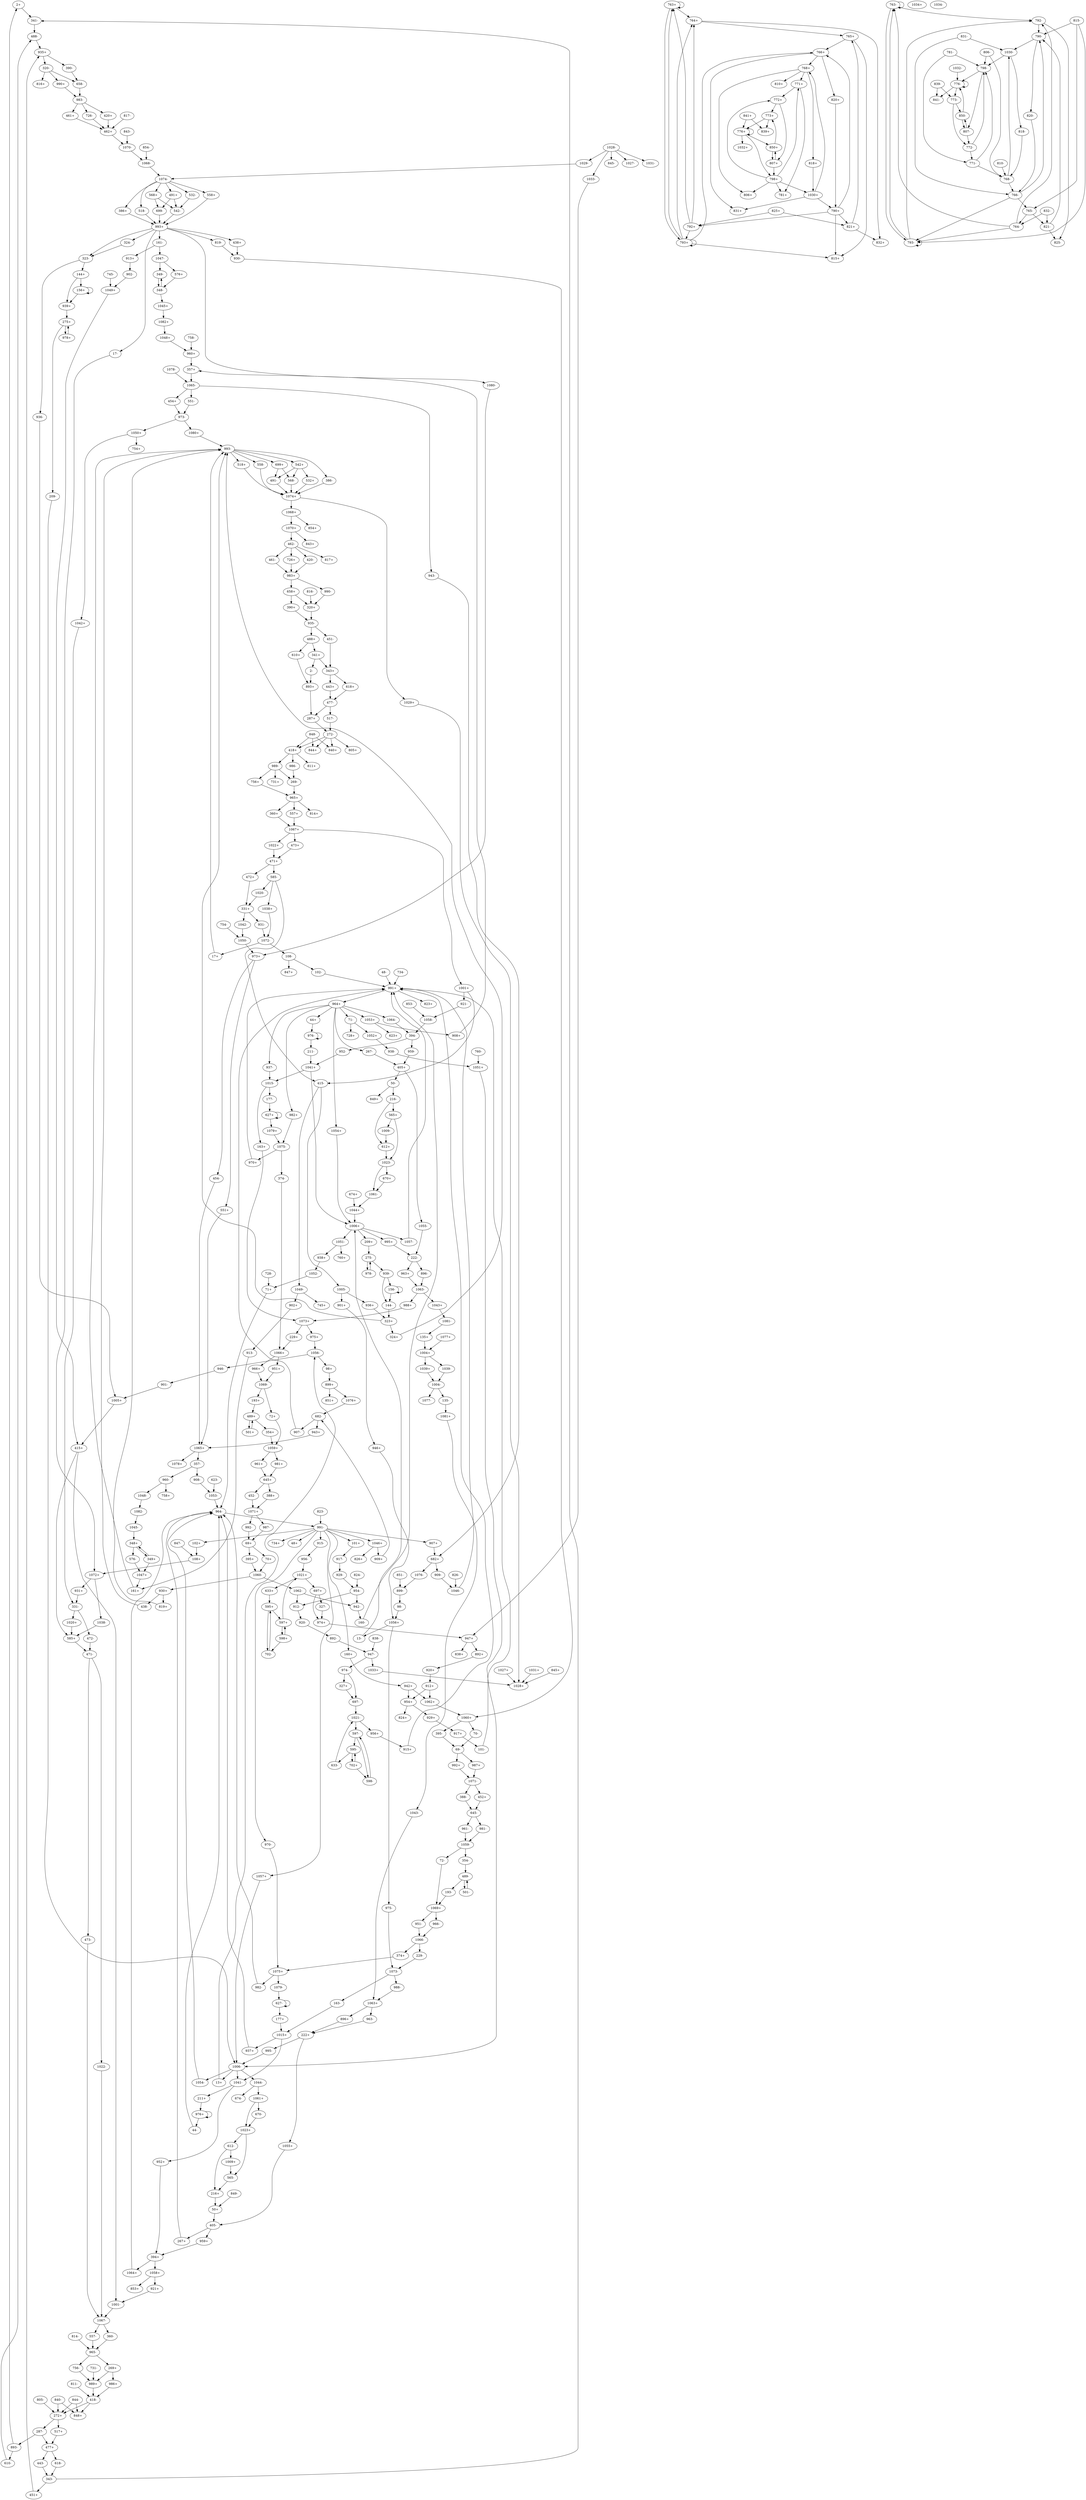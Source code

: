 digraph adj {
graph [k=96]
edge [d=-95]
"2+" [l=181 C=6617]
"2-" [l=181 C=6617]
"13+" [l=51885 C=1947701]
"13-" [l=51885 C=1947701]
"17+" [l=4302 C=157137]
"17-" [l=4302 C=157137]
"44+" [l=90139 C=2617283]
"44-" [l=90139 C=2617283]
"48+" [l=26106 C=727720]
"48-" [l=26106 C=727720]
"50+" [l=53007 C=1895568]
"50-" [l=53007 C=1895568]
"69+" [l=132 C=2029]
"69-" [l=132 C=2029]
"70+" [l=528 C=12772]
"70-" [l=528 C=12772]
"71+" [l=38166 C=1436063]
"71-" [l=38166 C=1436063]
"72+" [l=11473 C=368648]
"72-" [l=11473 C=368648]
"98+" [l=5160 C=167216]
"98-" [l=5160 C=167216]
"101+" [l=48884 C=1375836]
"101-" [l=48884 C=1375836]
"102+" [l=34471 C=1305440]
"102-" [l=34471 C=1305440]
"108+" [l=1276 C=48092]
"108-" [l=1276 C=48092]
"135+" [l=9150 C=266546]
"135-" [l=9150 C=266546]
"144+" [l=22200 C=800492]
"144-" [l=22200 C=800492]
"156+" [l=1881 C=69302]
"156-" [l=1881 C=69302]
"160+" [l=13412 C=392368]
"160-" [l=13412 C=392368]
"161+" [l=350 C=19166]
"161-" [l=350 C=19166]
"163+" [l=44864 C=1356671]
"163-" [l=44864 C=1356671]
"177+" [l=41532 C=1386006]
"177-" [l=41532 C=1386006]
"193+" [l=9313 C=338063]
"193-" [l=9313 C=338063]
"209+" [l=14202 C=516423]
"209-" [l=14202 C=516423]
"211+" [l=39254 C=1182845]
"211-" [l=39254 C=1182845]
"216+" [l=2477 C=88643]
"216-" [l=2477 C=88643]
"222+" [l=165 C=3057]
"222-" [l=165 C=3057]
"229+" [l=2241 C=73185]
"229-" [l=2241 C=73185]
"267+" [l=2547 C=73645]
"267-" [l=2547 C=73645]
"269+" [l=168 C=18448]
"269-" [l=168 C=18448]
"272+" [l=286 C=46418]
"272-" [l=286 C=46418]
"275+" [l=131 C=3288]
"275-" [l=131 C=3288]
"287+" [l=134 C=7957]
"287-" [l=134 C=7957]
"320+" [l=156 C=14797]
"320-" [l=156 C=14797]
"323+" [l=143 C=3876]
"323-" [l=143 C=3876]
"324+" [l=307 C=9463]
"324-" [l=307 C=9463]
"327+" [l=392 C=5532]
"327-" [l=392 C=5532]
"331+" [l=107 C=1008]
"331-" [l=107 C=1008]
"341+" [l=195 C=11542]
"341-" [l=195 C=11542]
"343+" [l=239 C=14252]
"343-" [l=239 C=14252]
"348+" [l=155 C=3600]
"348-" [l=155 C=3600]
"349+" [l=250 C=4128]
"349-" [l=250 C=4128]
"354+" [l=5063 C=165222]
"354-" [l=5063 C=165222]
"357+" [l=212 C=8329]
"357-" [l=212 C=8329]
"360+" [l=191 C=23078]
"360-" [l=191 C=23078]
"374+" [l=2644 C=95250]
"374-" [l=2644 C=95250]
"386+" [l=246 C=5491]
"386-" [l=246 C=5491]
"388+" [l=1997 C=56974]
"388-" [l=1997 C=56974]
"390+" [l=303 C=6026]
"390-" [l=303 C=6026]
"394+" [l=308 C=17489]
"394-" [l=308 C=17489]
"395+" [l=477 C=11457]
"395-" [l=477 C=11457]
"405+" [l=284 C=10400]
"405-" [l=284 C=10400]
"415+" [l=145 C=5037]
"415-" [l=145 C=5037]
"418+" [l=219 C=26355]
"418-" [l=219 C=26355]
"420+" [l=202 C=12623]
"420-" [l=202 C=12623]
"438+" [l=191 C=3357]
"438-" [l=191 C=3357]
"443+" [l=280 C=15753]
"443-" [l=280 C=15753]
"451+" [l=342 C=19946]
"451-" [l=342 C=19946]
"452+" [l=1106 C=33363]
"452-" [l=1106 C=33363]
"454+" [l=191 C=3642]
"454-" [l=191 C=3642]
"461+" [l=191 C=15406]
"461-" [l=191 C=15406]
"462+" [l=176 C=18499]
"462-" [l=176 C=18499]
"471+" [l=152 C=9434]
"471-" [l=152 C=9434]
"472+" [l=281 C=5447]
"472-" [l=281 C=5447]
"473+" [l=191 C=14977]
"473-" [l=191 C=14977]
"477+" [l=131 C=3671]
"477-" [l=131 C=3671]
"488+" [l=231 C=25290]
"488-" [l=231 C=25290]
"489+" [l=193 C=6011]
"489-" [l=193 C=6011]
"491+" [l=164 C=4144]
"491-" [l=164 C=4144]
"501+" [l=183 C=1664]
"501-" [l=183 C=1664]
"517+" [l=195 C=3477]
"517-" [l=195 C=3477]
"518+" [l=344 C=11056]
"518-" [l=344 C=11056]
"532+" [l=190 C=4565]
"532-" [l=190 C=4565]
"542+" [l=176 C=5882]
"542-" [l=176 C=5882]
"551+" [l=191 C=2925]
"551-" [l=191 C=2925]
"557+" [l=191 C=9326]
"557-" [l=191 C=9326]
"558+" [l=326 C=16362]
"558-" [l=326 C=16362]
"565+" [l=216 C=4342]
"565-" [l=216 C=4342]
"568+" [l=176 C=3745]
"568-" [l=176 C=3745]
"576+" [l=256 C=5246]
"576-" [l=256 C=5246]
"585+" [l=161 C=10418]
"585-" [l=161 C=10418]
"595+" [l=103 C=252]
"595-" [l=103 C=252]
"597+" [l=104 C=248]
"597-" [l=104 C=248]
"598+" [l=260 C=2143]
"598-" [l=260 C=2143]
"610+" [l=281 C=14896]
"610-" [l=281 C=14896]
"612+" [l=212 C=4029]
"612-" [l=212 C=4029]
"618+" [l=278 C=6241]
"618-" [l=278 C=6241]
"623+" [l=131 C=142]
"623-" [l=131 C=142]
"627+" [l=203 C=6126]
"627-" [l=203 C=6126]
"633+" [l=189 C=1446]
"633-" [l=189 C=1446]
"645+" [l=152 C=2572]
"645-" [l=152 C=2572]
"658+" [l=189 C=6440]
"658-" [l=189 C=6440]
"670+" [l=246 C=3976]
"670-" [l=246 C=3976]
"674+" [l=163 C=248]
"674-" [l=163 C=248]
"682+" [l=137 C=2319]
"682-" [l=137 C=2319]
"697+" [l=216 C=2537]
"697-" [l=216 C=2537]
"699+" [l=176 C=668]
"699-" [l=176 C=668]
"702+" [l=260 C=2694]
"702-" [l=260 C=2694]
"726+" [l=191 C=288]
"726-" [l=191 C=288]
"728+" [l=155 C=409]
"728-" [l=155 C=409]
"731+" [l=125 C=143]
"731-" [l=125 C=143]
"734+" [l=117 C=53]
"734-" [l=117 C=53]
"745+" [l=126 C=66]
"745-" [l=126 C=66]
"754+" [l=196 C=380]
"754-" [l=196 C=380]
"756+" [l=191 C=546]
"756-" [l=191 C=546]
"758+" [l=147 C=223]
"758-" [l=147 C=223]
"760+" [l=128 C=136]
"760-" [l=128 C=136]
"763+" [l=96 C=255]
"763-" [l=96 C=255]
"764+" [l=96 C=255]
"764-" [l=96 C=255]
"765+" [l=96 C=255]
"765-" [l=96 C=255]
"766+" [l=96 C=255]
"766-" [l=96 C=255]
"768+" [l=96 C=255]
"768-" [l=96 C=255]
"771+" [l=98 C=765]
"771-" [l=98 C=765]
"772+" [l=98 C=765]
"772-" [l=98 C=765]
"773+" [l=102 C=1710]
"773-" [l=102 C=1710]
"776+" [l=99 C=840]
"776-" [l=99 C=840]
"781+" [l=139 C=239]
"781-" [l=139 C=239]
"790+" [l=96 C=155]
"790-" [l=96 C=155]
"792+" [l=96 C=173]
"792-" [l=96 C=173]
"793+" [l=189 C=4006]
"793-" [l=189 C=4006]
"798+" [l=98 C=436]
"798-" [l=98 C=436]
"805+" [l=117 C=88]
"805-" [l=117 C=88]
"806+" [l=134 C=252]
"806-" [l=134 C=252]
"807+" [l=175 C=305]
"807-" [l=175 C=305]
"810+" [l=161 C=369]
"810-" [l=161 C=369]
"811+" [l=133 C=98]
"811-" [l=133 C=98]
"814+" [l=124 C=74]
"814-" [l=124 C=74]
"815+" [l=142 C=3016]
"815-" [l=142 C=3016]
"816+" [l=102 C=15]
"816-" [l=102 C=15]
"817+" [l=128 C=102]
"817-" [l=128 C=102]
"818+" [l=182 C=443]
"818-" [l=182 C=443]
"819+" [l=191 C=366]
"819-" [l=191 C=366]
"820+" [l=188 C=653]
"820-" [l=188 C=653]
"821+" [l=96 C=3]
"821-" [l=96 C=3]
"823+" [l=114 C=51]
"823-" [l=114 C=51]
"824+" [l=157 C=205]
"824-" [l=157 C=205]
"825+" [l=150 C=174]
"825-" [l=150 C=174]
"826+" [l=187 C=478]
"826-" [l=187 C=478]
"831+" [l=155 C=343]
"831-" [l=155 C=343]
"832+" [l=98 C=96]
"832-" [l=98 C=96]
"838+" [l=110 C=34]
"838-" [l=110 C=34]
"839+" [l=131 C=206]
"839-" [l=131 C=206]
"840+" [l=128 C=104]
"840-" [l=128 C=104]
"841+" [l=114 C=42]
"841-" [l=114 C=42]
"843+" [l=120 C=90]
"843-" [l=120 C=90]
"844+" [l=119 C=78]
"844-" [l=119 C=78]
"845+" [l=111 C=364]
"845-" [l=111 C=364]
"847+" [l=122 C=64]
"847-" [l=122 C=64]
"848+" [l=106 C=34]
"848-" [l=106 C=34]
"849+" [l=123 C=70]
"849-" [l=123 C=70]
"850+" [l=111 C=38]
"850-" [l=111 C=38]
"851+" [l=103 C=18]
"851-" [l=103 C=18]
"853+" [l=140 C=123]
"853-" [l=140 C=123]
"854+" [l=118 C=57]
"854-" [l=118 C=57]
"892+" [l=113049 C=3111879]
"892-" [l=113049 C=3111879]
"893+" [l=287 C=29556]
"893-" [l=287 C=29556]
"896+" [l=21865 C=680923]
"896-" [l=21865 C=680923]
"899+" [l=46513 C=1471307]
"899-" [l=46513 C=1471307]
"901+" [l=48671 C=1847974]
"901-" [l=48671 C=1847974]
"902+" [l=83395 C=3155699]
"902-" [l=83395 C=3155699]
"907+" [l=47118 C=1584610]
"907-" [l=47118 C=1584610]
"908+" [l=31616 C=1205305]
"908-" [l=31616 C=1205305]
"909+" [l=20063 C=650855]
"909-" [l=20063 C=650855]
"912+" [l=20276 C=553865]
"912-" [l=20276 C=553865]
"913+" [l=22483 C=835193]
"913-" [l=22483 C=835193]
"915+" [l=55711 C=1555471]
"915-" [l=55711 C=1555471]
"917+" [l=120053 C=3357347]
"917-" [l=120053 C=3357347]
"920+" [l=76215 C=2101664]
"920-" [l=76215 C=2101664]
"921+" [l=29707 C=1014093]
"921-" [l=29707 C=1014093]
"929+" [l=54482 C=1464241]
"929-" [l=54482 C=1464241]
"930+" [l=21184 C=737443]
"930-" [l=21184 C=737443]
"931+" [l=26212 C=1004973]
"931-" [l=26212 C=1004973]
"935+" [l=426 C=81643]
"935-" [l=426 C=81643]
"936+" [l=90544 C=3381655]
"936-" [l=90544 C=3381655]
"937+" [l=9439 C=316096]
"937-" [l=9439 C=316096]
"938+" [l=17805 C=684785]
"938-" [l=17805 C=684785]
"939+" [l=17453 C=656468]
"939-" [l=17453 C=656468]
"942+" [l=9500 C=287223]
"942-" [l=9500 C=287223]
"943+" [l=11537 C=364459]
"943-" [l=11537 C=364459]
"946+" [l=32785 C=1219038]
"946-" [l=32785 C=1219038]
"947+" [l=66736 C=1849100]
"947-" [l=66736 C=1849100]
"951+" [l=6282 C=234014]
"951-" [l=6282 C=234014]
"952+" [l=58615 C=2347257]
"952-" [l=58615 C=2347257]
"954+" [l=36009 C=964668]
"954-" [l=36009 C=964668]
"956+" [l=6104 C=164757]
"956-" [l=6104 C=164757]
"959+" [l=3053 C=102156]
"959-" [l=3053 C=102156]
"960+" [l=50197 C=1892615]
"960-" [l=50197 C=1892615]
"961+" [l=4786 C=171067]
"961-" [l=4786 C=171067]
"963+" [l=3227 C=103288]
"963-" [l=3227 C=103288]
"964+" [l=356 C=63151]
"964-" [l=356 C=63151]
"965+" [l=471 C=93295]
"965-" [l=471 C=93295]
"966+" [l=7657 C=248298]
"966-" [l=7657 C=248298]
"970+" [l=82230 C=2401074]
"970-" [l=82230 C=2401074]
"973+" [l=883 C=63055]
"973-" [l=883 C=63055]
"974+" [l=2421 C=68639]
"974-" [l=2421 C=68639]
"975+" [l=4215 C=128155]
"975-" [l=4215 C=128155]
"976+" [l=436 C=19718]
"976-" [l=436 C=19718]
"978+" [l=1264 C=46380]
"978-" [l=1264 C=46380]
"981+" [l=4863 C=146499]
"981-" [l=4863 C=146499]
"982+" [l=22324 C=648185]
"982-" [l=22324 C=648185]
"983+" [l=523 C=106873]
"983-" [l=523 C=106873]
"986+" [l=325 C=11529]
"986-" [l=325 C=11529]
"987+" [l=1277 C=37619]
"987-" [l=1277 C=37619]
"988+" [l=2973 C=93833]
"988-" [l=2973 C=93833]
"989+" [l=273 C=40597]
"989-" [l=273 C=40597]
"990+" [l=192 C=19619]
"990-" [l=192 C=19619]
"991+" [l=389 C=70676]
"991-" [l=389 C=70676]
"992+" [l=1374 C=45848]
"992-" [l=1374 C=45848]
"993+" [l=131 C=8342]
"993-" [l=131 C=8342]
"995+" [l=48657 C=1532892]
"995-" [l=48657 C=1532892]
"1001+" [l=333 C=15903]
"1001-" [l=333 C=15903]
"1004+" [l=151 C=4001]
"1004-" [l=151 C=4001]
"1005+" [l=206 C=4868]
"1005-" [l=206 C=4868]
"1006+" [l=177 C=11391]
"1006-" [l=177 C=11391]
"1009+" [l=248 C=5023]
"1009-" [l=248 C=5023]
"1015+" [l=173 C=7640]
"1015-" [l=173 C=7640]
"1020+" [l=217 C=4814]
"1020-" [l=217 C=4814]
"1021+" [l=140 C=2260]
"1021-" [l=140 C=2260]
"1022+" [l=191 C=5213]
"1022-" [l=191 C=5213]
"1023+" [l=100 C=208]
"1023-" [l=100 C=208]
"1027+" [l=152 C=762]
"1027-" [l=152 C=762]
"1028+" [l=125 C=7164]
"1028-" [l=125 C=7164]
"1029+" [l=188 C=677]
"1029-" [l=188 C=677]
"1030+" [l=98 C=430]
"1030-" [l=98 C=430]
"1031+" [l=113 C=800]
"1031-" [l=113 C=800]
"1032+" [l=128 C=147]
"1032-" [l=128 C=147]
"1033+" [l=189 C=850]
"1033-" [l=189 C=850]
"1034+" [l=126 C=7242]
"1034-" [l=126 C=7242]
"1038+" [l=32888 C=1236884]
"1038-" [l=32888 C=1236884]
"1039+" [l=1931 C=58416]
"1039-" [l=1931 C=58416]
"1041+" [l=113 C=2492]
"1041-" [l=113 C=2492]
"1042+" [l=75766 C=2720624]
"1042-" [l=75766 C=2720624]
"1043+" [l=16766 C=516520]
"1043-" [l=16766 C=516520]
"1044+" [l=268273 C=9767575]
"1044-" [l=268273 C=9767575]
"1045+" [l=172481 C=6453858]
"1045-" [l=172481 C=6453858]
"1046+" [l=126511 C=4182281]
"1046-" [l=126511 C=4182281]
"1047+" [l=192717 C=7210427]
"1047-" [l=192717 C=7210427]
"1048+" [l=101714 C=3790588]
"1048-" [l=101714 C=3790588]
"1049+" [l=43734 C=1637613]
"1049-" [l=43734 C=1637613]
"1050+" [l=146791 C=5369148]
"1050-" [l=146791 C=5369148]
"1051+" [l=61726 C=2343946]
"1051-" [l=61726 C=2343946]
"1052+" [l=207350 C=7815455]
"1052-" [l=207350 C=7815455]
"1053+" [l=22798 C=838227]
"1053-" [l=22798 C=838227]
"1054+" [l=75544 C=2387660]
"1054-" [l=75544 C=2387660]
"1055+" [l=37348 C=1115266]
"1055-" [l=37348 C=1115266]
"1056+" [l=6142 C=420849]
"1056-" [l=6142 C=420849]
"1057+" [l=147541 C=5459810]
"1057-" [l=147541 C=5459810]
"1058+" [l=46234 C=1611558]
"1058-" [l=46234 C=1611558]
"1059+" [l=1649 C=83905]
"1059-" [l=1649 C=83905]
"1060+" [l=4635 C=265719]
"1060-" [l=4635 C=265719]
"1061+" [l=75517 C=2726509]
"1061-" [l=75517 C=2726509]
"1062+" [l=51540 C=1569515]
"1062-" [l=51540 C=1569515]
"1063+" [l=635 C=29027]
"1063-" [l=635 C=29027]
"1064+" [l=303326 C=10392865]
"1064-" [l=303326 C=10392865]
"1065+" [l=2039 C=196802]
"1065-" [l=2039 C=196802]
"1066+" [l=2241 C=131894]
"1066-" [l=2241 C=131894]
"1067+" [l=366 C=65510]
"1067-" [l=366 C=65510]
"1068+" [l=810 C=176463]
"1068-" [l=810 C=176463]
"1069+" [l=814 C=43500]
"1069-" [l=814 C=43500]
"1070+" [l=603 C=122785]
"1070-" [l=603 C=122785]
"1071+" [l=2563 C=146772]
"1071-" [l=2563 C=146772]
"1072+" [l=1163 C=59855]
"1072-" [l=1163 C=59855]
"1073+" [l=485 C=21429]
"1073-" [l=485 C=21429]
"1074+" [l=386 C=69347]
"1074-" [l=386 C=69347]
"1075+" [l=343 C=11945]
"1075-" [l=343 C=11945]
"1076+" [l=127172 C=4184482]
"1076-" [l=127172 C=4184482]
"1077+" [l=191761 C=5904452]
"1077-" [l=191761 C=5904452]
"1078+" [l=73833 C=2401502]
"1078-" [l=73833 C=2401502]
"1079+" [l=101739 C=3425234]
"1079-" [l=101739 C=3425234]
"1080+" [l=45253 C=1729078]
"1080-" [l=45253 C=1729078]
"1081+" [l=191 C=0]
"1081-" [l=191 C=0]
"1082+" [l=191 C=0]
"1082-" [l=191 C=0]
"2+" -> "341-"
"2-" -> "893+"
"13+" -> "1056-"
"13-" -> "1006+" [d=-76]
"17+" -> "993-" [d=-87]
"17-" -> "1072+"
"44+" -> "976-"
"44-" -> "964-" [d=-92]
"48-" -> "991+" [d=-30]
"50+" -> "405-"
"50-" -> "216-"
"50-" -> "849+"
"69+" -> "70+"
"69+" -> "395+"
"69-" -> "987+"
"69-" -> "992+"
"70+" -> "1060-"
"70-" -> "69-"
"71+" -> "964-" [d=-91]
"71-" -> "728+"
"71-" -> "1052+"
"72+" -> "1059+"
"72-" -> "1069+"
"98+" -> "899+" [d=-72]
"98-" -> "1056+"
"101+" -> "917-" [d=-46]
"101-" -> "991+" [d=-30]
"102+" -> "108+"
"102-" -> "991+" [d=-31]
"108+" -> "1072+"
"108-" -> "102-"
"108-" -> "847+"
"135+" -> "1004+"
"135-" -> "1081+"
"144+" -> "156+"
"144+" -> "939+"
"144-" -> "323+"
"156+" -> "156+"
"156+" -> "939+"
"156-" -> "144-"
"156-" -> "156-"
"160+" -> "942+" [d=-67]
"160-" -> "991+" [d=-30]
"161+" -> "993-" [d=-89]
"161-" -> "913+"
"161-" -> "1047-"
"163+" -> "1073+"
"163-" -> "1015+"
"177+" -> "1015+"
"177-" -> "627+"
"193+" -> "489+"
"193-" -> "1069+"
"209+" -> "275-"
"209-" -> "1006-" [d=-93]
"211+" -> "976+"
"211-" -> "1041+"
"216+" -> "50+"
"216-" -> "565+"
"216-" -> "612+" [d=-91]
"222+" -> "995-"
"222+" -> "1055+"
"222-" -> "896-"
"222-" -> "963+"
"229+" -> "1066+"
"229-" -> "1073-"
"267+" -> "964-" [d=-91]
"267-" -> "405+"
"269+" -> "986+"
"269+" -> "989+" [d=-72]
"269-" -> "965+"
"272+" -> "287-"
"272+" -> "517+"
"272-" -> "805+"
"272-" -> "418+" [d=-93]
"272-" -> "840+" [d=-93]
"272-" -> "844+" [d=-93]
"275+" -> "209-"
"275+" -> "978+"
"275-" -> "939-"
"275-" -> "978-"
"287+" -> "272-"
"287-" -> "893-"
"287-" -> "477+" [d=-34]
"320+" -> "935-"
"320-" -> "816+"
"320-" -> "990+" [d=-52]
"320-" -> "658-" [d=-49]
"323+" -> "324+"
"323+" -> "993-" [d=-18]
"323-" -> "144+"
"323-" -> "936-"
"324+" -> "993-" [d=-93]
"324-" -> "323-"
"327+" -> "697-"
"327-" -> "974+"
"331+" -> "931-"
"331+" -> "1042-"
"331-" -> "472-"
"331-" -> "1020+"
"341+" -> "2-"
"341+" -> "343+" [d=-82]
"341-" -> "488-"
"343+" -> "443+"
"343+" -> "618+"
"343-" -> "451+"
"343-" -> "341-" [d=-82]
"348+" -> "349+"
"348+" -> "576-"
"348-" -> "349-" [d=-78]
"348-" -> "1045+"
"349+" -> "348+" [d=-78]
"349+" -> "1047+" [d=-89]
"349-" -> "348-"
"354+" -> "1059+"
"354-" -> "489-"
"357+" -> "1065-"
"357-" -> "908-"
"357-" -> "960-"
"360+" -> "1067+"
"360-" -> "965-" [d=-94]
"374+" -> "1075+"
"374-" -> "1066+"
"386+" -> "993+" [d=-92]
"386-" -> "1074+" [d=-93]
"388+" -> "1071+"
"388-" -> "645-"
"390+" -> "935-"
"390-" -> "658-"
"394+" -> "1058+"
"394+" -> "1064+"
"394-" -> "952-"
"394-" -> "959-"
"395+" -> "1060-"
"395-" -> "69-"
"405+" -> "50-"
"405+" -> "1055-"
"405-" -> "267+"
"405-" -> "959+"
"415+" -> "1001-" [d=-45]
"415+" -> "585+" [d=-45]
"415-" -> "1005-"
"415-" -> "1049-"
"418+" -> "986-"
"418+" -> "811+" [d=-66]
"418+" -> "989-" [d=-66]
"418-" -> "848+"
"418-" -> "272+" [d=-93]
"420+" -> "462+" [d=-36]
"420-" -> "983+"
"438+" -> "930-"
"438-" -> "993-" [d=-81]
"443+" -> "477-"
"443-" -> "343-"
"451+" -> "935+"
"451-" -> "343+"
"452+" -> "645-"
"452-" -> "1071+"
"454+" -> "973-"
"454-" -> "1065+" [d=-91]
"461+" -> "462+" [d=-18]
"461-" -> "983+" [d=-18]
"462+" -> "1070-"
"462-" -> "817+"
"462-" -> "420-" [d=-36]
"462-" -> "461-" [d=-18]
"462-" -> "726+" [d=-18]
"471+" -> "472+"
"471+" -> "585-"
"471-" -> "473-"
"471-" -> "1022-"
"472+" -> "331+"
"472-" -> "471-"
"473+" -> "471+"
"473-" -> "1067-" [d=-76]
"477+" -> "443-"
"477+" -> "618-"
"477-" -> "517-"
"477-" -> "287+" [d=-34]
"488+" -> "341+"
"488+" -> "610+"
"488-" -> "935+"
"489+" -> "354+"
"489+" -> "501+"
"489-" -> "193-"
"489-" -> "501-"
"491+" -> "542-" [d=-80]
"491+" -> "699-" [d=-80]
"491-" -> "1074+" [d=-75]
"501+" -> "489+"
"501-" -> "489-"
"517+" -> "477+"
"517-" -> "272-"
"518+" -> "1074+" [d=-93]
"518-" -> "993+" [d=-87]
"532+" -> "1074+" [d=-93]
"532-" -> "542-" [d=-87]
"542+" -> "491-" [d=-80]
"542+" -> "532+" [d=-87]
"542+" -> "568-" [d=-80]
"542-" -> "993+" [d=-21]
"551+" -> "1065+" [d=-91]
"551-" -> "973-"
"557+" -> "1067+"
"557-" -> "965-" [d=-94]
"558+" -> "993+" [d=-87]
"558-" -> "1074+" [d=-75]
"565+" -> "1009-"
"565+" -> "1023-"
"565-" -> "216+"
"568+" -> "699-" [d=-80]
"568+" -> "542-" [d=-80]
"568-" -> "1074+" [d=-84]
"576+" -> "348-"
"576-" -> "1047+"
"585+" -> "471-"
"585-" -> "1020-"
"585-" -> "415-" [d=-45]
"585-" -> "1038+" [d=-45]
"595+" -> "597+" [d=-94]
"595+" -> "702-" [d=-94]
"595-" -> "633-"
"595-" -> "702+"
"597+" -> "598+"
"597+" -> "1021+" [d=-78]
"597-" -> "595-" [d=-94]
"597-" -> "598-" [d=-94]
"598+" -> "702-" [d=-94]
"598+" -> "597+" [d=-94]
"598-" -> "597-"
"610+" -> "893+"
"610-" -> "488-"
"612+" -> "1023-"
"612-" -> "1009+"
"612-" -> "216+" [d=-91]
"618+" -> "477-"
"618-" -> "343-"
"623-" -> "1053-"
"627+" -> "627+" [d=-14]
"627+" -> "1079+"
"627-" -> "177+"
"627-" -> "627-" [d=-14]
"633+" -> "595+"
"633-" -> "1021-"
"645+" -> "388+"
"645+" -> "452-"
"645-" -> "961-"
"645-" -> "981-"
"658+" -> "390+"
"658+" -> "320+" [d=-49]
"658-" -> "983-"
"670+" -> "1061-"
"670-" -> "1023+"
"674+" -> "1044+"
"682+" -> "909-"
"682+" -> "1076-"
"682-" -> "907-"
"682-" -> "943+"
"697+" -> "327-"
"697+" -> "974+" [d=-87]
"697-" -> "1021-"
"699+" -> "491-" [d=-80]
"699+" -> "568-" [d=-80]
"699-" -> "993+" [d=-21]
"702+" -> "598-" [d=-94]
"702+" -> "595-" [d=-94]
"702-" -> "595+"
"726+" -> "983+" [d=-18]
"726-" -> "462+" [d=-18]
"728-" -> "71+"
"731-" -> "989+" [d=-82]
"734-" -> "991+"
"745-" -> "1049+"
"754-" -> "1050-"
"756+" -> "965+"
"756-" -> "989+"
"758-" -> "960+"
"760-" -> "1051+"
"763+" -> "763+"
"763+" -> "764+"
"763+" -> "793+"
"763-" -> "763-"
"763-" -> "792-"
"763-" -> "793-" [d=-93]
"764+" -> "765+"
"764+" -> "832+"
"764-" -> "763-"
"764-" -> "792-"
"764-" -> "793-" [d=-93]
"765+" -> "766+"
"765+" -> "815+"
"765-" -> "764-"
"765-" -> "821-"
"766+" -> "820+"
"766+" -> "768+" [d=-92]
"766+" -> "831+" [d=-92]
"766-" -> "765-"
"766-" -> "793-" [d=-93]
"766-" -> "790-" [d=-93]
"768+" -> "810+"
"768+" -> "818+" [d=-93]
"768+" -> "771+" [d=-92]
"768+" -> "806+" [d=-92]
"768-" -> "766-" [d=-92]
"768-" -> "1030-" [d=-89]
"771+" -> "772+"
"771+" -> "781+"
"771-" -> "768-" [d=-92]
"771-" -> "798-" [d=-82]
"772+" -> "773+"
"772+" -> "807+"
"772-" -> "771-"
"772-" -> "798-" [d=-82]
"773+" -> "839+"
"773+" -> "776+" [d=-91]
"773-" -> "772-"
"773-" -> "850-"
"776+" -> "1032+"
"776+" -> "776+" [d=-30]
"776+" -> "798+" [d=-46]
"776+" -> "850+" [d=-46]
"776-" -> "773-" [d=-91]
"776-" -> "841-" [d=-91]
"776-" -> "776-" [d=-30]
"781-" -> "771-"
"781-" -> "798-" [d=-82]
"790+" -> "792+" [d=-94]
"790+" -> "821+" [d=-94]
"790+" -> "766+" [d=-93]
"790+" -> "815+" [d=-93]
"790-" -> "820-"
"790-" -> "1030-" [d=-92]
"792+" -> "763+"
"792+" -> "764+"
"792+" -> "793+"
"792-" -> "825-"
"792-" -> "790-" [d=-94]
"793+" -> "766+" [d=-93]
"793+" -> "815+" [d=-93]
"793+" -> "763+" [d=-93]
"793+" -> "764+" [d=-93]
"793+" -> "793+" [d=-93]
"793-" -> "763-"
"793-" -> "792-"
"793-" -> "793-" [d=-93]
"798+" -> "1030+" [d=-91]
"798+" -> "771+" [d=-82]
"798+" -> "806+" [d=-82]
"798+" -> "772+" [d=-82]
"798+" -> "781+" [d=-82]
"798-" -> "807-"
"798-" -> "776-" [d=-46]
"805-" -> "272+"
"806-" -> "768-" [d=-92]
"806-" -> "798-" [d=-82]
"807+" -> "798+"
"807+" -> "850+"
"807-" -> "772-"
"807-" -> "850-"
"810-" -> "768-"
"811-" -> "418-" [d=-66]
"814-" -> "965-"
"815-" -> "765-"
"815-" -> "793-" [d=-93]
"815-" -> "790-" [d=-93]
"816-" -> "320+"
"817-" -> "462+"
"818+" -> "1030+"
"818-" -> "768-" [d=-93]
"819+" -> "993-" [d=-81]
"819-" -> "930-"
"820+" -> "790+"
"820-" -> "766-"
"821+" -> "765+"
"821+" -> "832+"
"821-" -> "825-"
"821-" -> "790-" [d=-94]
"823-" -> "991-"
"824-" -> "954-"
"825+" -> "792+"
"825+" -> "821+"
"826-" -> "1046-"
"831-" -> "766-" [d=-92]
"831-" -> "1030-" [d=-89]
"832-" -> "764-"
"832-" -> "821-"
"838-" -> "947-"
"839-" -> "841-"
"839-" -> "773-"
"840-" -> "848+"
"840-" -> "272+" [d=-93]
"841+" -> "839+"
"841+" -> "776+" [d=-91]
"843-" -> "1070-"
"844-" -> "848+"
"844-" -> "272+" [d=-93]
"845+" -> "1028+" [d=-93]
"847-" -> "108+"
"848-" -> "418+"
"848-" -> "840+"
"848-" -> "844+"
"849-" -> "50+"
"850+" -> "773+"
"850+" -> "807+"
"850-" -> "807-"
"850-" -> "776-" [d=-46]
"851-" -> "899-"
"853-" -> "1058-"
"854-" -> "1068-"
"892+" -> "920+" [d=-91]
"892-" -> "947-"
"893+" -> "287+"
"893-" -> "2+"
"893-" -> "610-"
"896+" -> "222+"
"896-" -> "1063-"
"899+" -> "851+"
"899+" -> "1076+"
"899-" -> "98-" [d=-72]
"901+" -> "946+" [d=-83]
"901-" -> "1005+"
"902+" -> "913-" [d=-94]
"902-" -> "1049+"
"907+" -> "682+"
"907-" -> "991+" [d=-30]
"908+" -> "357+"
"908-" -> "1053-"
"909+" -> "682-"
"909-" -> "1046-"
"912+" -> "954+"
"912+" -> "1062+"
"912-" -> "920-" [d=-73]
"913+" -> "902-" [d=-94]
"913-" -> "161+"
"915+" -> "991+" [d=-30]
"915-" -> "956-" [d=-92]
"917+" -> "101-" [d=-46]
"917-" -> "929-" [d=-87]
"920+" -> "912+" [d=-73]
"920-" -> "892-" [d=-91]
"921+" -> "1001-"
"921-" -> "1058-"
"929+" -> "917+" [d=-87]
"929-" -> "954-"
"930+" -> "438-"
"930+" -> "819+"
"930-" -> "1060+"
"931+" -> "331-"
"931-" -> "1072-"
"935+" -> "320-"
"935+" -> "390-"
"935-" -> "451-"
"935-" -> "488+"
"936+" -> "323+"
"936-" -> "1005+"
"937+" -> "964-" [d=-91]
"937-" -> "1015-"
"938+" -> "1052-" [d=-90]
"938-" -> "1051+"
"939+" -> "275+"
"939-" -> "144-"
"939-" -> "156-"
"942+" -> "954+"
"942+" -> "1062+"
"942-" -> "160-" [d=-67]
"943+" -> "1065+"
"943-" -> "682+"
"946+" -> "1056+"
"946-" -> "901-" [d=-83]
"947+" -> "838+"
"947+" -> "892+"
"947-" -> "974-"
"947-" -> "1033+"
"951+" -> "1069-"
"951-" -> "1066-"
"952+" -> "394+"
"952-" -> "1041+"
"954+" -> "824+"
"954+" -> "929+"
"954-" -> "912-"
"954-" -> "942-"
"956+" -> "915+" [d=-92]
"956-" -> "1021+"
"959+" -> "394+"
"959-" -> "405+"
"960+" -> "357+"
"960-" -> "758+"
"960-" -> "1048-"
"961+" -> "645+"
"961-" -> "1059-"
"963+" -> "1063-"
"963-" -> "222+"
"964+" -> "44+" [d=-92]
"964+" -> "71-" [d=-91]
"964+" -> "267-" [d=-91]
"964+" -> "937-" [d=-91]
"964+" -> "982+" [d=-89]
"964+" -> "1053+"
"964+" -> "1054+" [d=-89]
"964+" -> "1064-" [d=-91]
"964-" -> "991-"
"965+" -> "814+"
"965+" -> "360+" [d=-94]
"965+" -> "557+" [d=-94]
"965-" -> "269+"
"965-" -> "756-"
"966+" -> "1069-"
"966-" -> "1066-"
"970+" -> "991+" [d=-30]
"970-" -> "1075+"
"973+" -> "454-"
"973+" -> "551+"
"973-" -> "1050+"
"973-" -> "1080+"
"974+" -> "947+"
"974-" -> "327+"
"974-" -> "697-" [d=-87]
"975+" -> "1056-"
"975-" -> "1073-"
"976+" -> "44-"
"976+" -> "976+" [d=-68]
"976-" -> "211-"
"976-" -> "976-" [d=-68]
"978+" -> "275+"
"978-" -> "275-"
"981+" -> "645+"
"981-" -> "1059-"
"982+" -> "1075-"
"982-" -> "964-" [d=-89]
"983+" -> "658+"
"983+" -> "990-"
"983-" -> "420+"
"983-" -> "461+" [d=-18]
"983-" -> "726-" [d=-18]
"986+" -> "418-"
"986-" -> "269-"
"987+" -> "1071-"
"987-" -> "69+"
"988+" -> "1073+"
"988-" -> "1063+"
"989+" -> "418-" [d=-66]
"989-" -> "756+"
"989-" -> "731+" [d=-82]
"989-" -> "269-" [d=-72]
"990+" -> "983-"
"990-" -> "320+" [d=-52]
"991+" -> "823+"
"991+" -> "964+"
"991-" -> "734+"
"991-" -> "160+" [d=-30]
"991-" -> "907+" [d=-30]
"991-" -> "102+" [d=-31]
"991-" -> "101+" [d=-30]
"991-" -> "970-" [d=-30]
"991-" -> "48+" [d=-30]
"991-" -> "915-" [d=-30]
"991-" -> "1046+" [d=-31]
"991-" -> "1057+" [d=-30]
"992+" -> "1071-"
"992-" -> "69+"
"993+" -> "324-" [d=-93]
"993+" -> "161-" [d=-89]
"993+" -> "323-" [d=-18]
"993+" -> "17-" [d=-87]
"993+" -> "438+" [d=-81]
"993+" -> "819-" [d=-81]
"993+" -> "1080-" [d=-94]
"993-" -> "386-" [d=-92]
"993-" -> "518+" [d=-87]
"993-" -> "558-" [d=-87]
"993-" -> "542+" [d=-21]
"993-" -> "699+" [d=-21]
"995+" -> "222-"
"995-" -> "1006-" [d=-85]
"1001+" -> "921-"
"1001+" -> "415-" [d=-45]
"1001-" -> "1067-"
"1004+" -> "1039+"
"1004+" -> "1039-"
"1004-" -> "135-"
"1004-" -> "1077-"
"1005+" -> "415+"
"1005-" -> "901+"
"1005-" -> "936+"
"1006+" -> "209+" [d=-93]
"1006+" -> "995+" [d=-85]
"1006+" -> "1051-"
"1006+" -> "1057-" [d=-85]
"1006-" -> "1041-"
"1006-" -> "13+" [d=-76]
"1006-" -> "1044-" [d=-77]
"1006-" -> "1054-" [d=-76]
"1009+" -> "565-"
"1009-" -> "612+"
"1015+" -> "937+"
"1015+" -> "1041-"
"1015-" -> "163+"
"1015-" -> "177-"
"1020+" -> "585+"
"1020-" -> "331+"
"1021+" -> "633+"
"1021+" -> "697+"
"1021-" -> "956+"
"1021-" -> "597-" [d=-78]
"1022+" -> "471+"
"1022-" -> "1067-" [d=-76]
"1023+" -> "565-"
"1023+" -> "612-"
"1023-" -> "670+"
"1023-" -> "1061-" [d=-83]
"1027+" -> "1028+"
"1028-" -> "1027-"
"1028-" -> "1031-"
"1028-" -> "1033-" [d=-94]
"1028-" -> "845-" [d=-93]
"1028-" -> "1029-" [d=-93]
"1029+" -> "1028+" [d=-93]
"1029-" -> "1074-"
"1030+" -> "790+" [d=-92]
"1030+" -> "768+" [d=-89]
"1030+" -> "831+" [d=-89]
"1030-" -> "818-"
"1030-" -> "798-" [d=-91]
"1031+" -> "1028+"
"1032-" -> "776-"
"1033+" -> "1028+" [d=-94]
"1033-" -> "947+"
"1038+" -> "1072-"
"1038-" -> "585+" [d=-45]
"1039+" -> "1004-"
"1039-" -> "1004-"
"1041+" -> "1006+"
"1041+" -> "1015-"
"1041-" -> "211+"
"1041-" -> "952+"
"1042+" -> "331-"
"1042-" -> "1050-"
"1043+" -> "1081-"
"1043-" -> "1063+"
"1044+" -> "1006+" [d=-77]
"1044-" -> "674-"
"1044-" -> "1061+"
"1045+" -> "1082+"
"1045-" -> "348+"
"1046+" -> "826+"
"1046+" -> "909+"
"1046-" -> "991+" [d=-31]
"1047+" -> "161+"
"1047-" -> "576+"
"1047-" -> "349-" [d=-89]
"1048+" -> "960+"
"1048-" -> "1082-"
"1049+" -> "415+"
"1049-" -> "745+"
"1049-" -> "902+"
"1050+" -> "754+"
"1050+" -> "1042+"
"1050-" -> "973+"
"1051+" -> "1006-"
"1051-" -> "760+"
"1051-" -> "938+"
"1052+" -> "938-" [d=-90]
"1052-" -> "71+"
"1053+" -> "623+"
"1053+" -> "908+"
"1053-" -> "964-"
"1054+" -> "1006+" [d=-76]
"1054-" -> "964-" [d=-89]
"1055+" -> "405-"
"1055-" -> "222-"
"1056+" -> "13-"
"1056+" -> "975-"
"1056-" -> "98+"
"1056-" -> "946-"
"1057+" -> "1006-" [d=-85]
"1057-" -> "991+" [d=-30]
"1058+" -> "853+"
"1058+" -> "921+"
"1058-" -> "394-"
"1059+" -> "961+"
"1059+" -> "981+"
"1059-" -> "72-"
"1059-" -> "354-"
"1060+" -> "70-"
"1060+" -> "395-"
"1060-" -> "930+"
"1060-" -> "1062-"
"1061+" -> "670-"
"1061+" -> "1023+" [d=-83]
"1061-" -> "1044+"
"1062+" -> "1060+"
"1062-" -> "912-"
"1062-" -> "942-"
"1063+" -> "896+"
"1063+" -> "963-"
"1063-" -> "988+"
"1063-" -> "1043+"
"1064+" -> "964-" [d=-91]
"1064-" -> "394-"
"1065+" -> "357-"
"1065+" -> "1078+"
"1065-" -> "943-"
"1065-" -> "454+" [d=-91]
"1065-" -> "551-" [d=-91]
"1066+" -> "951+"
"1066+" -> "966+"
"1066-" -> "229-"
"1066-" -> "374+"
"1067+" -> "1001+"
"1067+" -> "473+" [d=-76]
"1067+" -> "1022+" [d=-76]
"1067-" -> "360-"
"1067-" -> "557-"
"1068+" -> "854+"
"1068+" -> "1070+"
"1068-" -> "1074-"
"1069+" -> "951-"
"1069+" -> "966-"
"1069-" -> "72+"
"1069-" -> "193+"
"1070+" -> "462-"
"1070+" -> "843+"
"1070-" -> "1068-"
"1071+" -> "987-"
"1071+" -> "992-"
"1071-" -> "388-"
"1071-" -> "452+"
"1072+" -> "931+"
"1072+" -> "1038-"
"1072-" -> "17+"
"1072-" -> "108-"
"1073+" -> "229+"
"1073+" -> "975+"
"1073-" -> "163-"
"1073-" -> "988-"
"1074+" -> "1029+"
"1074+" -> "1068+"
"1074-" -> "386+" [d=-93]
"1074-" -> "518-" [d=-93]
"1074-" -> "532-" [d=-93]
"1074-" -> "568+" [d=-84]
"1074-" -> "491+" [d=-75]
"1074-" -> "558+" [d=-75]
"1075+" -> "982-"
"1075+" -> "1079-"
"1075-" -> "374-"
"1075-" -> "970+"
"1076+" -> "682-"
"1076-" -> "899-"
"1077+" -> "1004+"
"1078-" -> "1065-"
"1079+" -> "1075-"
"1079-" -> "627-"
"1080+" -> "993-" [d=-94]
"1080-" -> "973+"
"1081+" -> "1043-"
"1081-" -> "135+"
"1082+" -> "1048+"
"1082-" -> "1045-"
}
